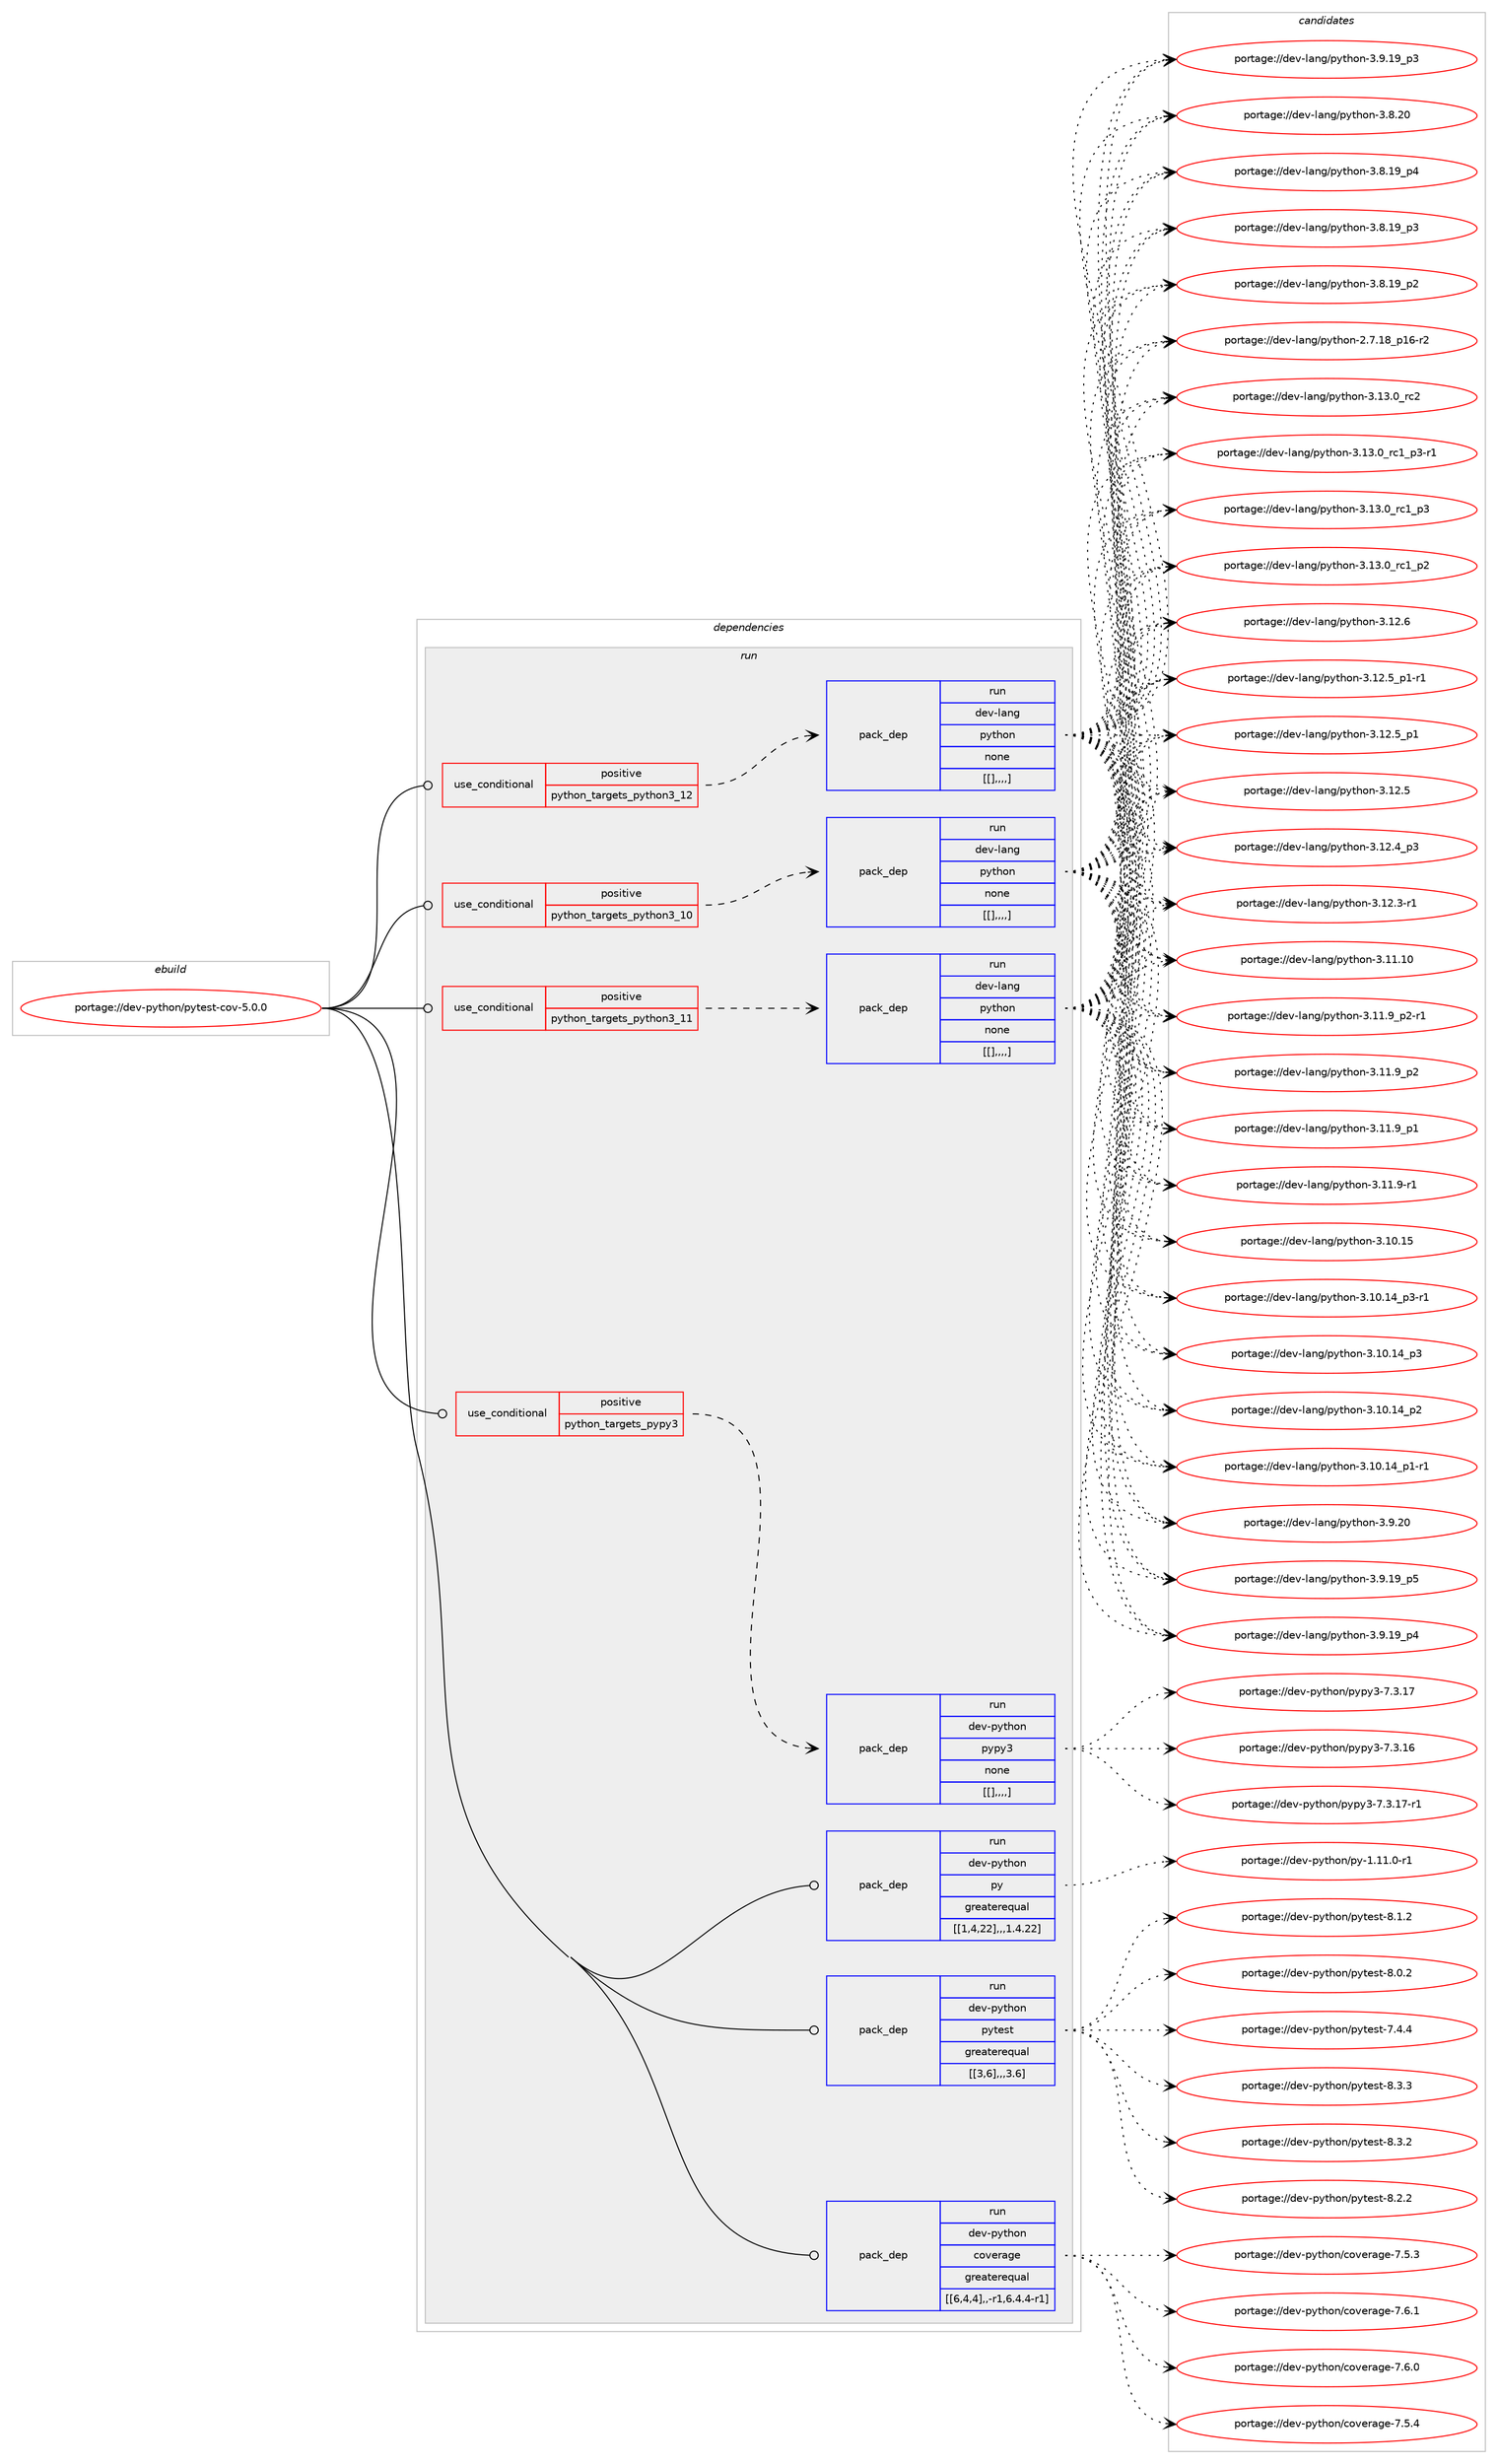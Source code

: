 digraph prolog {

# *************
# Graph options
# *************

newrank=true;
concentrate=true;
compound=true;
graph [rankdir=LR,fontname=Helvetica,fontsize=10,ranksep=1.5];#, ranksep=2.5, nodesep=0.2];
edge  [arrowhead=vee];
node  [fontname=Helvetica,fontsize=10];

# **********
# The ebuild
# **********

subgraph cluster_leftcol {
color=gray;
label=<<i>ebuild</i>>;
id [label="portage://dev-python/pytest-cov-5.0.0", color=red, width=4, href="../dev-python/pytest-cov-5.0.0.svg"];
}

# ****************
# The dependencies
# ****************

subgraph cluster_midcol {
color=gray;
label=<<i>dependencies</i>>;
subgraph cluster_compile {
fillcolor="#eeeeee";
style=filled;
label=<<i>compile</i>>;
}
subgraph cluster_compileandrun {
fillcolor="#eeeeee";
style=filled;
label=<<i>compile and run</i>>;
}
subgraph cluster_run {
fillcolor="#eeeeee";
style=filled;
label=<<i>run</i>>;
subgraph cond38795 {
dependency160827 [label=<<TABLE BORDER="0" CELLBORDER="1" CELLSPACING="0" CELLPADDING="4"><TR><TD ROWSPAN="3" CELLPADDING="10">use_conditional</TD></TR><TR><TD>positive</TD></TR><TR><TD>python_targets_pypy3</TD></TR></TABLE>>, shape=none, color=red];
subgraph pack120776 {
dependency160828 [label=<<TABLE BORDER="0" CELLBORDER="1" CELLSPACING="0" CELLPADDING="4" WIDTH="220"><TR><TD ROWSPAN="6" CELLPADDING="30">pack_dep</TD></TR><TR><TD WIDTH="110">run</TD></TR><TR><TD>dev-python</TD></TR><TR><TD>pypy3</TD></TR><TR><TD>none</TD></TR><TR><TD>[[],,,,]</TD></TR></TABLE>>, shape=none, color=blue];
}
dependency160827:e -> dependency160828:w [weight=20,style="dashed",arrowhead="vee"];
}
id:e -> dependency160827:w [weight=20,style="solid",arrowhead="odot"];
subgraph cond38796 {
dependency160829 [label=<<TABLE BORDER="0" CELLBORDER="1" CELLSPACING="0" CELLPADDING="4"><TR><TD ROWSPAN="3" CELLPADDING="10">use_conditional</TD></TR><TR><TD>positive</TD></TR><TR><TD>python_targets_python3_10</TD></TR></TABLE>>, shape=none, color=red];
subgraph pack120777 {
dependency160830 [label=<<TABLE BORDER="0" CELLBORDER="1" CELLSPACING="0" CELLPADDING="4" WIDTH="220"><TR><TD ROWSPAN="6" CELLPADDING="30">pack_dep</TD></TR><TR><TD WIDTH="110">run</TD></TR><TR><TD>dev-lang</TD></TR><TR><TD>python</TD></TR><TR><TD>none</TD></TR><TR><TD>[[],,,,]</TD></TR></TABLE>>, shape=none, color=blue];
}
dependency160829:e -> dependency160830:w [weight=20,style="dashed",arrowhead="vee"];
}
id:e -> dependency160829:w [weight=20,style="solid",arrowhead="odot"];
subgraph cond38797 {
dependency160831 [label=<<TABLE BORDER="0" CELLBORDER="1" CELLSPACING="0" CELLPADDING="4"><TR><TD ROWSPAN="3" CELLPADDING="10">use_conditional</TD></TR><TR><TD>positive</TD></TR><TR><TD>python_targets_python3_11</TD></TR></TABLE>>, shape=none, color=red];
subgraph pack120778 {
dependency160832 [label=<<TABLE BORDER="0" CELLBORDER="1" CELLSPACING="0" CELLPADDING="4" WIDTH="220"><TR><TD ROWSPAN="6" CELLPADDING="30">pack_dep</TD></TR><TR><TD WIDTH="110">run</TD></TR><TR><TD>dev-lang</TD></TR><TR><TD>python</TD></TR><TR><TD>none</TD></TR><TR><TD>[[],,,,]</TD></TR></TABLE>>, shape=none, color=blue];
}
dependency160831:e -> dependency160832:w [weight=20,style="dashed",arrowhead="vee"];
}
id:e -> dependency160831:w [weight=20,style="solid",arrowhead="odot"];
subgraph cond38798 {
dependency160833 [label=<<TABLE BORDER="0" CELLBORDER="1" CELLSPACING="0" CELLPADDING="4"><TR><TD ROWSPAN="3" CELLPADDING="10">use_conditional</TD></TR><TR><TD>positive</TD></TR><TR><TD>python_targets_python3_12</TD></TR></TABLE>>, shape=none, color=red];
subgraph pack120779 {
dependency160834 [label=<<TABLE BORDER="0" CELLBORDER="1" CELLSPACING="0" CELLPADDING="4" WIDTH="220"><TR><TD ROWSPAN="6" CELLPADDING="30">pack_dep</TD></TR><TR><TD WIDTH="110">run</TD></TR><TR><TD>dev-lang</TD></TR><TR><TD>python</TD></TR><TR><TD>none</TD></TR><TR><TD>[[],,,,]</TD></TR></TABLE>>, shape=none, color=blue];
}
dependency160833:e -> dependency160834:w [weight=20,style="dashed",arrowhead="vee"];
}
id:e -> dependency160833:w [weight=20,style="solid",arrowhead="odot"];
subgraph pack120780 {
dependency160835 [label=<<TABLE BORDER="0" CELLBORDER="1" CELLSPACING="0" CELLPADDING="4" WIDTH="220"><TR><TD ROWSPAN="6" CELLPADDING="30">pack_dep</TD></TR><TR><TD WIDTH="110">run</TD></TR><TR><TD>dev-python</TD></TR><TR><TD>coverage</TD></TR><TR><TD>greaterequal</TD></TR><TR><TD>[[6,4,4],,-r1,6.4.4-r1]</TD></TR></TABLE>>, shape=none, color=blue];
}
id:e -> dependency160835:w [weight=20,style="solid",arrowhead="odot"];
subgraph pack120781 {
dependency160836 [label=<<TABLE BORDER="0" CELLBORDER="1" CELLSPACING="0" CELLPADDING="4" WIDTH="220"><TR><TD ROWSPAN="6" CELLPADDING="30">pack_dep</TD></TR><TR><TD WIDTH="110">run</TD></TR><TR><TD>dev-python</TD></TR><TR><TD>py</TD></TR><TR><TD>greaterequal</TD></TR><TR><TD>[[1,4,22],,,1.4.22]</TD></TR></TABLE>>, shape=none, color=blue];
}
id:e -> dependency160836:w [weight=20,style="solid",arrowhead="odot"];
subgraph pack120782 {
dependency160837 [label=<<TABLE BORDER="0" CELLBORDER="1" CELLSPACING="0" CELLPADDING="4" WIDTH="220"><TR><TD ROWSPAN="6" CELLPADDING="30">pack_dep</TD></TR><TR><TD WIDTH="110">run</TD></TR><TR><TD>dev-python</TD></TR><TR><TD>pytest</TD></TR><TR><TD>greaterequal</TD></TR><TR><TD>[[3,6],,,3.6]</TD></TR></TABLE>>, shape=none, color=blue];
}
id:e -> dependency160837:w [weight=20,style="solid",arrowhead="odot"];
}
}

# **************
# The candidates
# **************

subgraph cluster_choices {
rank=same;
color=gray;
label=<<i>candidates</i>>;

subgraph choice120776 {
color=black;
nodesep=1;
choice100101118451121211161041111104711212111212151455546514649554511449 [label="portage://dev-python/pypy3-7.3.17-r1", color=red, width=4,href="../dev-python/pypy3-7.3.17-r1.svg"];
choice10010111845112121116104111110471121211121215145554651464955 [label="portage://dev-python/pypy3-7.3.17", color=red, width=4,href="../dev-python/pypy3-7.3.17.svg"];
choice10010111845112121116104111110471121211121215145554651464954 [label="portage://dev-python/pypy3-7.3.16", color=red, width=4,href="../dev-python/pypy3-7.3.16.svg"];
dependency160828:e -> choice100101118451121211161041111104711212111212151455546514649554511449:w [style=dotted,weight="100"];
dependency160828:e -> choice10010111845112121116104111110471121211121215145554651464955:w [style=dotted,weight="100"];
dependency160828:e -> choice10010111845112121116104111110471121211121215145554651464954:w [style=dotted,weight="100"];
}
subgraph choice120777 {
color=black;
nodesep=1;
choice10010111845108971101034711212111610411111045514649514648951149950 [label="portage://dev-lang/python-3.13.0_rc2", color=red, width=4,href="../dev-lang/python-3.13.0_rc2.svg"];
choice1001011184510897110103471121211161041111104551464951464895114994995112514511449 [label="portage://dev-lang/python-3.13.0_rc1_p3-r1", color=red, width=4,href="../dev-lang/python-3.13.0_rc1_p3-r1.svg"];
choice100101118451089711010347112121116104111110455146495146489511499499511251 [label="portage://dev-lang/python-3.13.0_rc1_p3", color=red, width=4,href="../dev-lang/python-3.13.0_rc1_p3.svg"];
choice100101118451089711010347112121116104111110455146495146489511499499511250 [label="portage://dev-lang/python-3.13.0_rc1_p2", color=red, width=4,href="../dev-lang/python-3.13.0_rc1_p2.svg"];
choice10010111845108971101034711212111610411111045514649504654 [label="portage://dev-lang/python-3.12.6", color=red, width=4,href="../dev-lang/python-3.12.6.svg"];
choice1001011184510897110103471121211161041111104551464950465395112494511449 [label="portage://dev-lang/python-3.12.5_p1-r1", color=red, width=4,href="../dev-lang/python-3.12.5_p1-r1.svg"];
choice100101118451089711010347112121116104111110455146495046539511249 [label="portage://dev-lang/python-3.12.5_p1", color=red, width=4,href="../dev-lang/python-3.12.5_p1.svg"];
choice10010111845108971101034711212111610411111045514649504653 [label="portage://dev-lang/python-3.12.5", color=red, width=4,href="../dev-lang/python-3.12.5.svg"];
choice100101118451089711010347112121116104111110455146495046529511251 [label="portage://dev-lang/python-3.12.4_p3", color=red, width=4,href="../dev-lang/python-3.12.4_p3.svg"];
choice100101118451089711010347112121116104111110455146495046514511449 [label="portage://dev-lang/python-3.12.3-r1", color=red, width=4,href="../dev-lang/python-3.12.3-r1.svg"];
choice1001011184510897110103471121211161041111104551464949464948 [label="portage://dev-lang/python-3.11.10", color=red, width=4,href="../dev-lang/python-3.11.10.svg"];
choice1001011184510897110103471121211161041111104551464949465795112504511449 [label="portage://dev-lang/python-3.11.9_p2-r1", color=red, width=4,href="../dev-lang/python-3.11.9_p2-r1.svg"];
choice100101118451089711010347112121116104111110455146494946579511250 [label="portage://dev-lang/python-3.11.9_p2", color=red, width=4,href="../dev-lang/python-3.11.9_p2.svg"];
choice100101118451089711010347112121116104111110455146494946579511249 [label="portage://dev-lang/python-3.11.9_p1", color=red, width=4,href="../dev-lang/python-3.11.9_p1.svg"];
choice100101118451089711010347112121116104111110455146494946574511449 [label="portage://dev-lang/python-3.11.9-r1", color=red, width=4,href="../dev-lang/python-3.11.9-r1.svg"];
choice1001011184510897110103471121211161041111104551464948464953 [label="portage://dev-lang/python-3.10.15", color=red, width=4,href="../dev-lang/python-3.10.15.svg"];
choice100101118451089711010347112121116104111110455146494846495295112514511449 [label="portage://dev-lang/python-3.10.14_p3-r1", color=red, width=4,href="../dev-lang/python-3.10.14_p3-r1.svg"];
choice10010111845108971101034711212111610411111045514649484649529511251 [label="portage://dev-lang/python-3.10.14_p3", color=red, width=4,href="../dev-lang/python-3.10.14_p3.svg"];
choice10010111845108971101034711212111610411111045514649484649529511250 [label="portage://dev-lang/python-3.10.14_p2", color=red, width=4,href="../dev-lang/python-3.10.14_p2.svg"];
choice100101118451089711010347112121116104111110455146494846495295112494511449 [label="portage://dev-lang/python-3.10.14_p1-r1", color=red, width=4,href="../dev-lang/python-3.10.14_p1-r1.svg"];
choice10010111845108971101034711212111610411111045514657465048 [label="portage://dev-lang/python-3.9.20", color=red, width=4,href="../dev-lang/python-3.9.20.svg"];
choice100101118451089711010347112121116104111110455146574649579511253 [label="portage://dev-lang/python-3.9.19_p5", color=red, width=4,href="../dev-lang/python-3.9.19_p5.svg"];
choice100101118451089711010347112121116104111110455146574649579511252 [label="portage://dev-lang/python-3.9.19_p4", color=red, width=4,href="../dev-lang/python-3.9.19_p4.svg"];
choice100101118451089711010347112121116104111110455146574649579511251 [label="portage://dev-lang/python-3.9.19_p3", color=red, width=4,href="../dev-lang/python-3.9.19_p3.svg"];
choice10010111845108971101034711212111610411111045514656465048 [label="portage://dev-lang/python-3.8.20", color=red, width=4,href="../dev-lang/python-3.8.20.svg"];
choice100101118451089711010347112121116104111110455146564649579511252 [label="portage://dev-lang/python-3.8.19_p4", color=red, width=4,href="../dev-lang/python-3.8.19_p4.svg"];
choice100101118451089711010347112121116104111110455146564649579511251 [label="portage://dev-lang/python-3.8.19_p3", color=red, width=4,href="../dev-lang/python-3.8.19_p3.svg"];
choice100101118451089711010347112121116104111110455146564649579511250 [label="portage://dev-lang/python-3.8.19_p2", color=red, width=4,href="../dev-lang/python-3.8.19_p2.svg"];
choice100101118451089711010347112121116104111110455046554649569511249544511450 [label="portage://dev-lang/python-2.7.18_p16-r2", color=red, width=4,href="../dev-lang/python-2.7.18_p16-r2.svg"];
dependency160830:e -> choice10010111845108971101034711212111610411111045514649514648951149950:w [style=dotted,weight="100"];
dependency160830:e -> choice1001011184510897110103471121211161041111104551464951464895114994995112514511449:w [style=dotted,weight="100"];
dependency160830:e -> choice100101118451089711010347112121116104111110455146495146489511499499511251:w [style=dotted,weight="100"];
dependency160830:e -> choice100101118451089711010347112121116104111110455146495146489511499499511250:w [style=dotted,weight="100"];
dependency160830:e -> choice10010111845108971101034711212111610411111045514649504654:w [style=dotted,weight="100"];
dependency160830:e -> choice1001011184510897110103471121211161041111104551464950465395112494511449:w [style=dotted,weight="100"];
dependency160830:e -> choice100101118451089711010347112121116104111110455146495046539511249:w [style=dotted,weight="100"];
dependency160830:e -> choice10010111845108971101034711212111610411111045514649504653:w [style=dotted,weight="100"];
dependency160830:e -> choice100101118451089711010347112121116104111110455146495046529511251:w [style=dotted,weight="100"];
dependency160830:e -> choice100101118451089711010347112121116104111110455146495046514511449:w [style=dotted,weight="100"];
dependency160830:e -> choice1001011184510897110103471121211161041111104551464949464948:w [style=dotted,weight="100"];
dependency160830:e -> choice1001011184510897110103471121211161041111104551464949465795112504511449:w [style=dotted,weight="100"];
dependency160830:e -> choice100101118451089711010347112121116104111110455146494946579511250:w [style=dotted,weight="100"];
dependency160830:e -> choice100101118451089711010347112121116104111110455146494946579511249:w [style=dotted,weight="100"];
dependency160830:e -> choice100101118451089711010347112121116104111110455146494946574511449:w [style=dotted,weight="100"];
dependency160830:e -> choice1001011184510897110103471121211161041111104551464948464953:w [style=dotted,weight="100"];
dependency160830:e -> choice100101118451089711010347112121116104111110455146494846495295112514511449:w [style=dotted,weight="100"];
dependency160830:e -> choice10010111845108971101034711212111610411111045514649484649529511251:w [style=dotted,weight="100"];
dependency160830:e -> choice10010111845108971101034711212111610411111045514649484649529511250:w [style=dotted,weight="100"];
dependency160830:e -> choice100101118451089711010347112121116104111110455146494846495295112494511449:w [style=dotted,weight="100"];
dependency160830:e -> choice10010111845108971101034711212111610411111045514657465048:w [style=dotted,weight="100"];
dependency160830:e -> choice100101118451089711010347112121116104111110455146574649579511253:w [style=dotted,weight="100"];
dependency160830:e -> choice100101118451089711010347112121116104111110455146574649579511252:w [style=dotted,weight="100"];
dependency160830:e -> choice100101118451089711010347112121116104111110455146574649579511251:w [style=dotted,weight="100"];
dependency160830:e -> choice10010111845108971101034711212111610411111045514656465048:w [style=dotted,weight="100"];
dependency160830:e -> choice100101118451089711010347112121116104111110455146564649579511252:w [style=dotted,weight="100"];
dependency160830:e -> choice100101118451089711010347112121116104111110455146564649579511251:w [style=dotted,weight="100"];
dependency160830:e -> choice100101118451089711010347112121116104111110455146564649579511250:w [style=dotted,weight="100"];
dependency160830:e -> choice100101118451089711010347112121116104111110455046554649569511249544511450:w [style=dotted,weight="100"];
}
subgraph choice120778 {
color=black;
nodesep=1;
choice10010111845108971101034711212111610411111045514649514648951149950 [label="portage://dev-lang/python-3.13.0_rc2", color=red, width=4,href="../dev-lang/python-3.13.0_rc2.svg"];
choice1001011184510897110103471121211161041111104551464951464895114994995112514511449 [label="portage://dev-lang/python-3.13.0_rc1_p3-r1", color=red, width=4,href="../dev-lang/python-3.13.0_rc1_p3-r1.svg"];
choice100101118451089711010347112121116104111110455146495146489511499499511251 [label="portage://dev-lang/python-3.13.0_rc1_p3", color=red, width=4,href="../dev-lang/python-3.13.0_rc1_p3.svg"];
choice100101118451089711010347112121116104111110455146495146489511499499511250 [label="portage://dev-lang/python-3.13.0_rc1_p2", color=red, width=4,href="../dev-lang/python-3.13.0_rc1_p2.svg"];
choice10010111845108971101034711212111610411111045514649504654 [label="portage://dev-lang/python-3.12.6", color=red, width=4,href="../dev-lang/python-3.12.6.svg"];
choice1001011184510897110103471121211161041111104551464950465395112494511449 [label="portage://dev-lang/python-3.12.5_p1-r1", color=red, width=4,href="../dev-lang/python-3.12.5_p1-r1.svg"];
choice100101118451089711010347112121116104111110455146495046539511249 [label="portage://dev-lang/python-3.12.5_p1", color=red, width=4,href="../dev-lang/python-3.12.5_p1.svg"];
choice10010111845108971101034711212111610411111045514649504653 [label="portage://dev-lang/python-3.12.5", color=red, width=4,href="../dev-lang/python-3.12.5.svg"];
choice100101118451089711010347112121116104111110455146495046529511251 [label="portage://dev-lang/python-3.12.4_p3", color=red, width=4,href="../dev-lang/python-3.12.4_p3.svg"];
choice100101118451089711010347112121116104111110455146495046514511449 [label="portage://dev-lang/python-3.12.3-r1", color=red, width=4,href="../dev-lang/python-3.12.3-r1.svg"];
choice1001011184510897110103471121211161041111104551464949464948 [label="portage://dev-lang/python-3.11.10", color=red, width=4,href="../dev-lang/python-3.11.10.svg"];
choice1001011184510897110103471121211161041111104551464949465795112504511449 [label="portage://dev-lang/python-3.11.9_p2-r1", color=red, width=4,href="../dev-lang/python-3.11.9_p2-r1.svg"];
choice100101118451089711010347112121116104111110455146494946579511250 [label="portage://dev-lang/python-3.11.9_p2", color=red, width=4,href="../dev-lang/python-3.11.9_p2.svg"];
choice100101118451089711010347112121116104111110455146494946579511249 [label="portage://dev-lang/python-3.11.9_p1", color=red, width=4,href="../dev-lang/python-3.11.9_p1.svg"];
choice100101118451089711010347112121116104111110455146494946574511449 [label="portage://dev-lang/python-3.11.9-r1", color=red, width=4,href="../dev-lang/python-3.11.9-r1.svg"];
choice1001011184510897110103471121211161041111104551464948464953 [label="portage://dev-lang/python-3.10.15", color=red, width=4,href="../dev-lang/python-3.10.15.svg"];
choice100101118451089711010347112121116104111110455146494846495295112514511449 [label="portage://dev-lang/python-3.10.14_p3-r1", color=red, width=4,href="../dev-lang/python-3.10.14_p3-r1.svg"];
choice10010111845108971101034711212111610411111045514649484649529511251 [label="portage://dev-lang/python-3.10.14_p3", color=red, width=4,href="../dev-lang/python-3.10.14_p3.svg"];
choice10010111845108971101034711212111610411111045514649484649529511250 [label="portage://dev-lang/python-3.10.14_p2", color=red, width=4,href="../dev-lang/python-3.10.14_p2.svg"];
choice100101118451089711010347112121116104111110455146494846495295112494511449 [label="portage://dev-lang/python-3.10.14_p1-r1", color=red, width=4,href="../dev-lang/python-3.10.14_p1-r1.svg"];
choice10010111845108971101034711212111610411111045514657465048 [label="portage://dev-lang/python-3.9.20", color=red, width=4,href="../dev-lang/python-3.9.20.svg"];
choice100101118451089711010347112121116104111110455146574649579511253 [label="portage://dev-lang/python-3.9.19_p5", color=red, width=4,href="../dev-lang/python-3.9.19_p5.svg"];
choice100101118451089711010347112121116104111110455146574649579511252 [label="portage://dev-lang/python-3.9.19_p4", color=red, width=4,href="../dev-lang/python-3.9.19_p4.svg"];
choice100101118451089711010347112121116104111110455146574649579511251 [label="portage://dev-lang/python-3.9.19_p3", color=red, width=4,href="../dev-lang/python-3.9.19_p3.svg"];
choice10010111845108971101034711212111610411111045514656465048 [label="portage://dev-lang/python-3.8.20", color=red, width=4,href="../dev-lang/python-3.8.20.svg"];
choice100101118451089711010347112121116104111110455146564649579511252 [label="portage://dev-lang/python-3.8.19_p4", color=red, width=4,href="../dev-lang/python-3.8.19_p4.svg"];
choice100101118451089711010347112121116104111110455146564649579511251 [label="portage://dev-lang/python-3.8.19_p3", color=red, width=4,href="../dev-lang/python-3.8.19_p3.svg"];
choice100101118451089711010347112121116104111110455146564649579511250 [label="portage://dev-lang/python-3.8.19_p2", color=red, width=4,href="../dev-lang/python-3.8.19_p2.svg"];
choice100101118451089711010347112121116104111110455046554649569511249544511450 [label="portage://dev-lang/python-2.7.18_p16-r2", color=red, width=4,href="../dev-lang/python-2.7.18_p16-r2.svg"];
dependency160832:e -> choice10010111845108971101034711212111610411111045514649514648951149950:w [style=dotted,weight="100"];
dependency160832:e -> choice1001011184510897110103471121211161041111104551464951464895114994995112514511449:w [style=dotted,weight="100"];
dependency160832:e -> choice100101118451089711010347112121116104111110455146495146489511499499511251:w [style=dotted,weight="100"];
dependency160832:e -> choice100101118451089711010347112121116104111110455146495146489511499499511250:w [style=dotted,weight="100"];
dependency160832:e -> choice10010111845108971101034711212111610411111045514649504654:w [style=dotted,weight="100"];
dependency160832:e -> choice1001011184510897110103471121211161041111104551464950465395112494511449:w [style=dotted,weight="100"];
dependency160832:e -> choice100101118451089711010347112121116104111110455146495046539511249:w [style=dotted,weight="100"];
dependency160832:e -> choice10010111845108971101034711212111610411111045514649504653:w [style=dotted,weight="100"];
dependency160832:e -> choice100101118451089711010347112121116104111110455146495046529511251:w [style=dotted,weight="100"];
dependency160832:e -> choice100101118451089711010347112121116104111110455146495046514511449:w [style=dotted,weight="100"];
dependency160832:e -> choice1001011184510897110103471121211161041111104551464949464948:w [style=dotted,weight="100"];
dependency160832:e -> choice1001011184510897110103471121211161041111104551464949465795112504511449:w [style=dotted,weight="100"];
dependency160832:e -> choice100101118451089711010347112121116104111110455146494946579511250:w [style=dotted,weight="100"];
dependency160832:e -> choice100101118451089711010347112121116104111110455146494946579511249:w [style=dotted,weight="100"];
dependency160832:e -> choice100101118451089711010347112121116104111110455146494946574511449:w [style=dotted,weight="100"];
dependency160832:e -> choice1001011184510897110103471121211161041111104551464948464953:w [style=dotted,weight="100"];
dependency160832:e -> choice100101118451089711010347112121116104111110455146494846495295112514511449:w [style=dotted,weight="100"];
dependency160832:e -> choice10010111845108971101034711212111610411111045514649484649529511251:w [style=dotted,weight="100"];
dependency160832:e -> choice10010111845108971101034711212111610411111045514649484649529511250:w [style=dotted,weight="100"];
dependency160832:e -> choice100101118451089711010347112121116104111110455146494846495295112494511449:w [style=dotted,weight="100"];
dependency160832:e -> choice10010111845108971101034711212111610411111045514657465048:w [style=dotted,weight="100"];
dependency160832:e -> choice100101118451089711010347112121116104111110455146574649579511253:w [style=dotted,weight="100"];
dependency160832:e -> choice100101118451089711010347112121116104111110455146574649579511252:w [style=dotted,weight="100"];
dependency160832:e -> choice100101118451089711010347112121116104111110455146574649579511251:w [style=dotted,weight="100"];
dependency160832:e -> choice10010111845108971101034711212111610411111045514656465048:w [style=dotted,weight="100"];
dependency160832:e -> choice100101118451089711010347112121116104111110455146564649579511252:w [style=dotted,weight="100"];
dependency160832:e -> choice100101118451089711010347112121116104111110455146564649579511251:w [style=dotted,weight="100"];
dependency160832:e -> choice100101118451089711010347112121116104111110455146564649579511250:w [style=dotted,weight="100"];
dependency160832:e -> choice100101118451089711010347112121116104111110455046554649569511249544511450:w [style=dotted,weight="100"];
}
subgraph choice120779 {
color=black;
nodesep=1;
choice10010111845108971101034711212111610411111045514649514648951149950 [label="portage://dev-lang/python-3.13.0_rc2", color=red, width=4,href="../dev-lang/python-3.13.0_rc2.svg"];
choice1001011184510897110103471121211161041111104551464951464895114994995112514511449 [label="portage://dev-lang/python-3.13.0_rc1_p3-r1", color=red, width=4,href="../dev-lang/python-3.13.0_rc1_p3-r1.svg"];
choice100101118451089711010347112121116104111110455146495146489511499499511251 [label="portage://dev-lang/python-3.13.0_rc1_p3", color=red, width=4,href="../dev-lang/python-3.13.0_rc1_p3.svg"];
choice100101118451089711010347112121116104111110455146495146489511499499511250 [label="portage://dev-lang/python-3.13.0_rc1_p2", color=red, width=4,href="../dev-lang/python-3.13.0_rc1_p2.svg"];
choice10010111845108971101034711212111610411111045514649504654 [label="portage://dev-lang/python-3.12.6", color=red, width=4,href="../dev-lang/python-3.12.6.svg"];
choice1001011184510897110103471121211161041111104551464950465395112494511449 [label="portage://dev-lang/python-3.12.5_p1-r1", color=red, width=4,href="../dev-lang/python-3.12.5_p1-r1.svg"];
choice100101118451089711010347112121116104111110455146495046539511249 [label="portage://dev-lang/python-3.12.5_p1", color=red, width=4,href="../dev-lang/python-3.12.5_p1.svg"];
choice10010111845108971101034711212111610411111045514649504653 [label="portage://dev-lang/python-3.12.5", color=red, width=4,href="../dev-lang/python-3.12.5.svg"];
choice100101118451089711010347112121116104111110455146495046529511251 [label="portage://dev-lang/python-3.12.4_p3", color=red, width=4,href="../dev-lang/python-3.12.4_p3.svg"];
choice100101118451089711010347112121116104111110455146495046514511449 [label="portage://dev-lang/python-3.12.3-r1", color=red, width=4,href="../dev-lang/python-3.12.3-r1.svg"];
choice1001011184510897110103471121211161041111104551464949464948 [label="portage://dev-lang/python-3.11.10", color=red, width=4,href="../dev-lang/python-3.11.10.svg"];
choice1001011184510897110103471121211161041111104551464949465795112504511449 [label="portage://dev-lang/python-3.11.9_p2-r1", color=red, width=4,href="../dev-lang/python-3.11.9_p2-r1.svg"];
choice100101118451089711010347112121116104111110455146494946579511250 [label="portage://dev-lang/python-3.11.9_p2", color=red, width=4,href="../dev-lang/python-3.11.9_p2.svg"];
choice100101118451089711010347112121116104111110455146494946579511249 [label="portage://dev-lang/python-3.11.9_p1", color=red, width=4,href="../dev-lang/python-3.11.9_p1.svg"];
choice100101118451089711010347112121116104111110455146494946574511449 [label="portage://dev-lang/python-3.11.9-r1", color=red, width=4,href="../dev-lang/python-3.11.9-r1.svg"];
choice1001011184510897110103471121211161041111104551464948464953 [label="portage://dev-lang/python-3.10.15", color=red, width=4,href="../dev-lang/python-3.10.15.svg"];
choice100101118451089711010347112121116104111110455146494846495295112514511449 [label="portage://dev-lang/python-3.10.14_p3-r1", color=red, width=4,href="../dev-lang/python-3.10.14_p3-r1.svg"];
choice10010111845108971101034711212111610411111045514649484649529511251 [label="portage://dev-lang/python-3.10.14_p3", color=red, width=4,href="../dev-lang/python-3.10.14_p3.svg"];
choice10010111845108971101034711212111610411111045514649484649529511250 [label="portage://dev-lang/python-3.10.14_p2", color=red, width=4,href="../dev-lang/python-3.10.14_p2.svg"];
choice100101118451089711010347112121116104111110455146494846495295112494511449 [label="portage://dev-lang/python-3.10.14_p1-r1", color=red, width=4,href="../dev-lang/python-3.10.14_p1-r1.svg"];
choice10010111845108971101034711212111610411111045514657465048 [label="portage://dev-lang/python-3.9.20", color=red, width=4,href="../dev-lang/python-3.9.20.svg"];
choice100101118451089711010347112121116104111110455146574649579511253 [label="portage://dev-lang/python-3.9.19_p5", color=red, width=4,href="../dev-lang/python-3.9.19_p5.svg"];
choice100101118451089711010347112121116104111110455146574649579511252 [label="portage://dev-lang/python-3.9.19_p4", color=red, width=4,href="../dev-lang/python-3.9.19_p4.svg"];
choice100101118451089711010347112121116104111110455146574649579511251 [label="portage://dev-lang/python-3.9.19_p3", color=red, width=4,href="../dev-lang/python-3.9.19_p3.svg"];
choice10010111845108971101034711212111610411111045514656465048 [label="portage://dev-lang/python-3.8.20", color=red, width=4,href="../dev-lang/python-3.8.20.svg"];
choice100101118451089711010347112121116104111110455146564649579511252 [label="portage://dev-lang/python-3.8.19_p4", color=red, width=4,href="../dev-lang/python-3.8.19_p4.svg"];
choice100101118451089711010347112121116104111110455146564649579511251 [label="portage://dev-lang/python-3.8.19_p3", color=red, width=4,href="../dev-lang/python-3.8.19_p3.svg"];
choice100101118451089711010347112121116104111110455146564649579511250 [label="portage://dev-lang/python-3.8.19_p2", color=red, width=4,href="../dev-lang/python-3.8.19_p2.svg"];
choice100101118451089711010347112121116104111110455046554649569511249544511450 [label="portage://dev-lang/python-2.7.18_p16-r2", color=red, width=4,href="../dev-lang/python-2.7.18_p16-r2.svg"];
dependency160834:e -> choice10010111845108971101034711212111610411111045514649514648951149950:w [style=dotted,weight="100"];
dependency160834:e -> choice1001011184510897110103471121211161041111104551464951464895114994995112514511449:w [style=dotted,weight="100"];
dependency160834:e -> choice100101118451089711010347112121116104111110455146495146489511499499511251:w [style=dotted,weight="100"];
dependency160834:e -> choice100101118451089711010347112121116104111110455146495146489511499499511250:w [style=dotted,weight="100"];
dependency160834:e -> choice10010111845108971101034711212111610411111045514649504654:w [style=dotted,weight="100"];
dependency160834:e -> choice1001011184510897110103471121211161041111104551464950465395112494511449:w [style=dotted,weight="100"];
dependency160834:e -> choice100101118451089711010347112121116104111110455146495046539511249:w [style=dotted,weight="100"];
dependency160834:e -> choice10010111845108971101034711212111610411111045514649504653:w [style=dotted,weight="100"];
dependency160834:e -> choice100101118451089711010347112121116104111110455146495046529511251:w [style=dotted,weight="100"];
dependency160834:e -> choice100101118451089711010347112121116104111110455146495046514511449:w [style=dotted,weight="100"];
dependency160834:e -> choice1001011184510897110103471121211161041111104551464949464948:w [style=dotted,weight="100"];
dependency160834:e -> choice1001011184510897110103471121211161041111104551464949465795112504511449:w [style=dotted,weight="100"];
dependency160834:e -> choice100101118451089711010347112121116104111110455146494946579511250:w [style=dotted,weight="100"];
dependency160834:e -> choice100101118451089711010347112121116104111110455146494946579511249:w [style=dotted,weight="100"];
dependency160834:e -> choice100101118451089711010347112121116104111110455146494946574511449:w [style=dotted,weight="100"];
dependency160834:e -> choice1001011184510897110103471121211161041111104551464948464953:w [style=dotted,weight="100"];
dependency160834:e -> choice100101118451089711010347112121116104111110455146494846495295112514511449:w [style=dotted,weight="100"];
dependency160834:e -> choice10010111845108971101034711212111610411111045514649484649529511251:w [style=dotted,weight="100"];
dependency160834:e -> choice10010111845108971101034711212111610411111045514649484649529511250:w [style=dotted,weight="100"];
dependency160834:e -> choice100101118451089711010347112121116104111110455146494846495295112494511449:w [style=dotted,weight="100"];
dependency160834:e -> choice10010111845108971101034711212111610411111045514657465048:w [style=dotted,weight="100"];
dependency160834:e -> choice100101118451089711010347112121116104111110455146574649579511253:w [style=dotted,weight="100"];
dependency160834:e -> choice100101118451089711010347112121116104111110455146574649579511252:w [style=dotted,weight="100"];
dependency160834:e -> choice100101118451089711010347112121116104111110455146574649579511251:w [style=dotted,weight="100"];
dependency160834:e -> choice10010111845108971101034711212111610411111045514656465048:w [style=dotted,weight="100"];
dependency160834:e -> choice100101118451089711010347112121116104111110455146564649579511252:w [style=dotted,weight="100"];
dependency160834:e -> choice100101118451089711010347112121116104111110455146564649579511251:w [style=dotted,weight="100"];
dependency160834:e -> choice100101118451089711010347112121116104111110455146564649579511250:w [style=dotted,weight="100"];
dependency160834:e -> choice100101118451089711010347112121116104111110455046554649569511249544511450:w [style=dotted,weight="100"];
}
subgraph choice120780 {
color=black;
nodesep=1;
choice10010111845112121116104111110479911111810111497103101455546544649 [label="portage://dev-python/coverage-7.6.1", color=red, width=4,href="../dev-python/coverage-7.6.1.svg"];
choice10010111845112121116104111110479911111810111497103101455546544648 [label="portage://dev-python/coverage-7.6.0", color=red, width=4,href="../dev-python/coverage-7.6.0.svg"];
choice10010111845112121116104111110479911111810111497103101455546534652 [label="portage://dev-python/coverage-7.5.4", color=red, width=4,href="../dev-python/coverage-7.5.4.svg"];
choice10010111845112121116104111110479911111810111497103101455546534651 [label="portage://dev-python/coverage-7.5.3", color=red, width=4,href="../dev-python/coverage-7.5.3.svg"];
dependency160835:e -> choice10010111845112121116104111110479911111810111497103101455546544649:w [style=dotted,weight="100"];
dependency160835:e -> choice10010111845112121116104111110479911111810111497103101455546544648:w [style=dotted,weight="100"];
dependency160835:e -> choice10010111845112121116104111110479911111810111497103101455546534652:w [style=dotted,weight="100"];
dependency160835:e -> choice10010111845112121116104111110479911111810111497103101455546534651:w [style=dotted,weight="100"];
}
subgraph choice120781 {
color=black;
nodesep=1;
choice1001011184511212111610411111047112121454946494946484511449 [label="portage://dev-python/py-1.11.0-r1", color=red, width=4,href="../dev-python/py-1.11.0-r1.svg"];
dependency160836:e -> choice1001011184511212111610411111047112121454946494946484511449:w [style=dotted,weight="100"];
}
subgraph choice120782 {
color=black;
nodesep=1;
choice1001011184511212111610411111047112121116101115116455646514651 [label="portage://dev-python/pytest-8.3.3", color=red, width=4,href="../dev-python/pytest-8.3.3.svg"];
choice1001011184511212111610411111047112121116101115116455646514650 [label="portage://dev-python/pytest-8.3.2", color=red, width=4,href="../dev-python/pytest-8.3.2.svg"];
choice1001011184511212111610411111047112121116101115116455646504650 [label="portage://dev-python/pytest-8.2.2", color=red, width=4,href="../dev-python/pytest-8.2.2.svg"];
choice1001011184511212111610411111047112121116101115116455646494650 [label="portage://dev-python/pytest-8.1.2", color=red, width=4,href="../dev-python/pytest-8.1.2.svg"];
choice1001011184511212111610411111047112121116101115116455646484650 [label="portage://dev-python/pytest-8.0.2", color=red, width=4,href="../dev-python/pytest-8.0.2.svg"];
choice1001011184511212111610411111047112121116101115116455546524652 [label="portage://dev-python/pytest-7.4.4", color=red, width=4,href="../dev-python/pytest-7.4.4.svg"];
dependency160837:e -> choice1001011184511212111610411111047112121116101115116455646514651:w [style=dotted,weight="100"];
dependency160837:e -> choice1001011184511212111610411111047112121116101115116455646514650:w [style=dotted,weight="100"];
dependency160837:e -> choice1001011184511212111610411111047112121116101115116455646504650:w [style=dotted,weight="100"];
dependency160837:e -> choice1001011184511212111610411111047112121116101115116455646494650:w [style=dotted,weight="100"];
dependency160837:e -> choice1001011184511212111610411111047112121116101115116455646484650:w [style=dotted,weight="100"];
dependency160837:e -> choice1001011184511212111610411111047112121116101115116455546524652:w [style=dotted,weight="100"];
}
}

}
